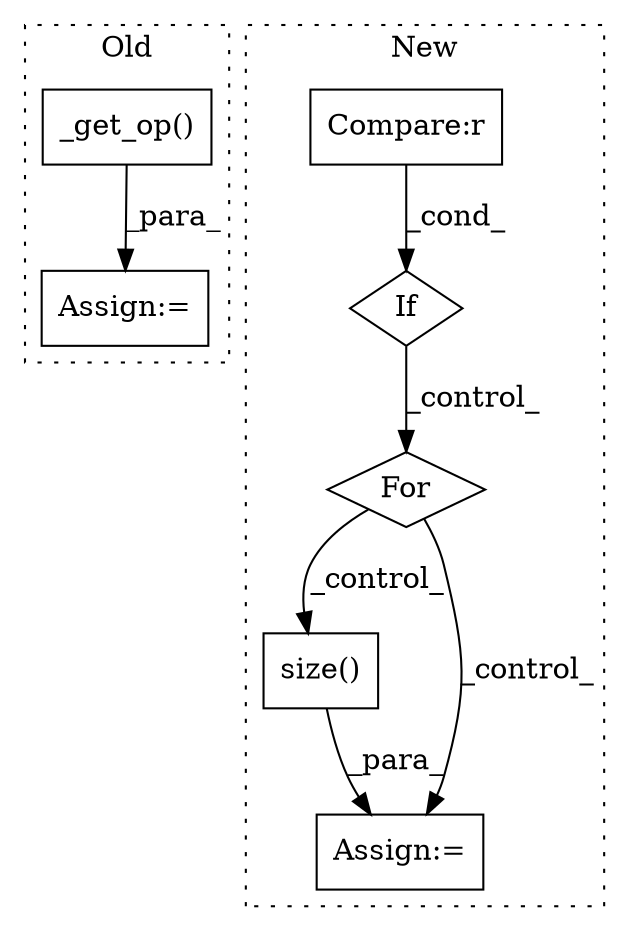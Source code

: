 digraph G {
subgraph cluster0 {
1 [label="_get_op()" a="75" s="3546,3561" l="13,1" shape="box"];
7 [label="Assign:=" a="68" s="3543" l="3" shape="box"];
label = "Old";
style="dotted";
}
subgraph cluster1 {
2 [label="For" a="107" s="4479,4500" l="4,18" shape="diamond"];
3 [label="size()" a="75" s="4528" l="11" shape="box"];
4 [label="If" a="96" s="4445" l="3" shape="diamond"];
5 [label="Compare:r" a="40" s="4448" l="17" shape="box"];
6 [label="Assign:=" a="68" s="4524" l="4" shape="box"];
label = "New";
style="dotted";
}
1 -> 7 [label="_para_"];
2 -> 6 [label="_control_"];
2 -> 3 [label="_control_"];
3 -> 6 [label="_para_"];
4 -> 2 [label="_control_"];
5 -> 4 [label="_cond_"];
}